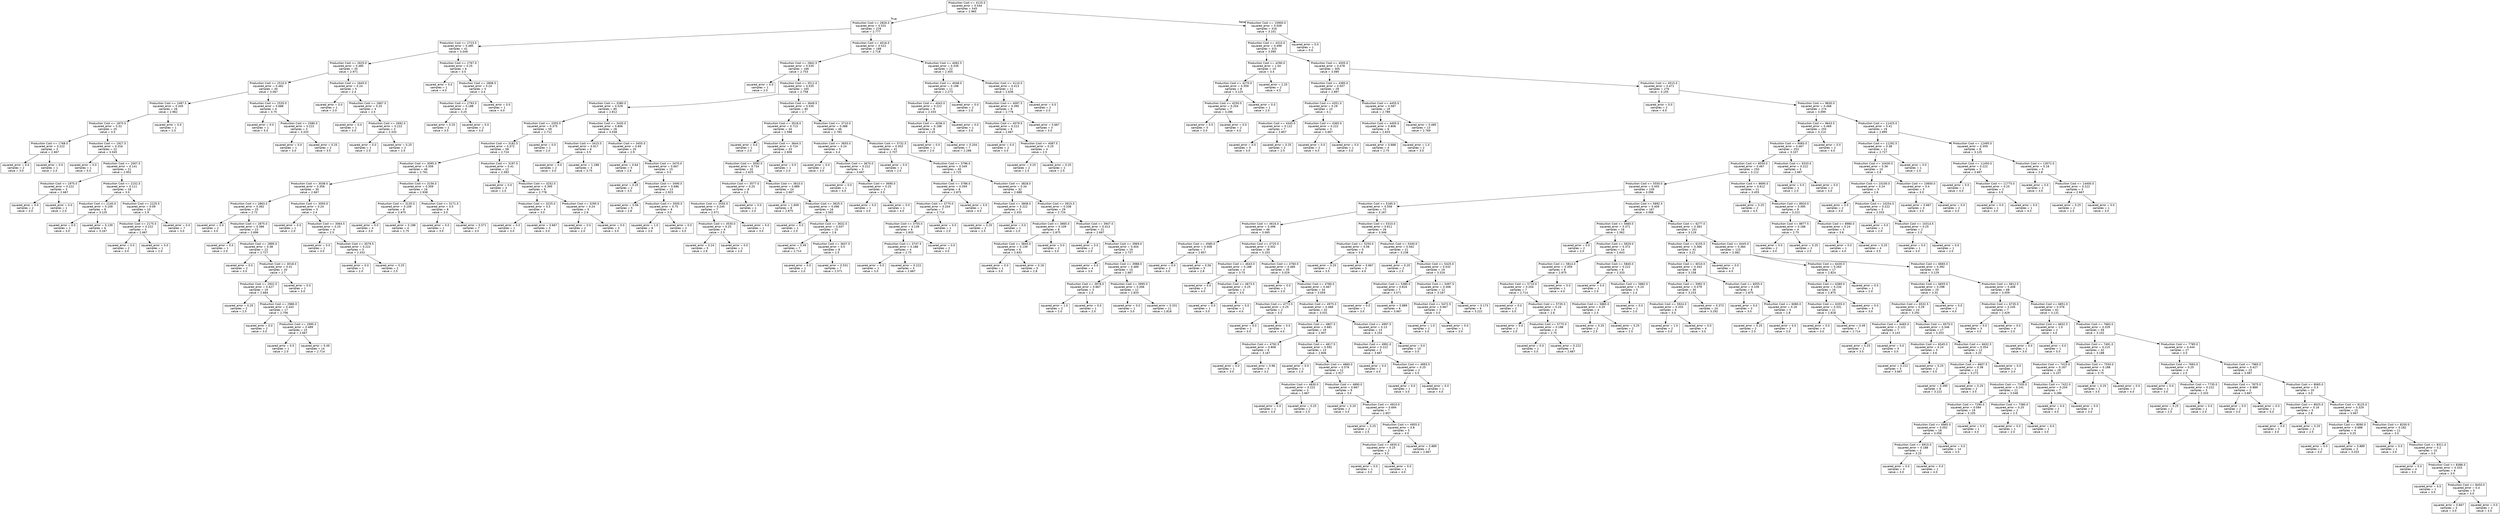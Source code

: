 digraph Tree {
node [shape=box, fontname="helvetica"] ;
edge [fontname="helvetica"] ;
0 [label="Production Cost <= 4125.0\nsquared_error = 0.544\nsamples = 545\nvalue = 2.965"] ;
1 [label="Production Cost <= 2826.0\nsquared_error = 0.531\nsamples = 229\nvalue = 2.777"] ;
0 -> 1 [labeldistance=2.5, labelangle=45, headlabel="True"] ;
2 [label="Production Cost <= 2723.5\nsquared_error = 0.485\nsamples = 41\nvalue = 3.049"] ;
1 -> 2 ;
3 [label="Production Cost <= 2625.0\nsquared_error = 0.485\nsamples = 35\nvalue = 2.971"] ;
2 -> 3 ;
4 [label="Production Cost <= 2510.0\nsquared_error = 0.462\nsamples = 30\nvalue = 3.067"] ;
3 -> 4 ;
5 [label="Production Cost <= 2487.5\nsquared_error = 0.345\nsamples = 26\nvalue = 2.962"] ;
4 -> 5 ;
6 [label="Production Cost <= 1870.5\nsquared_error = 0.32\nsamples = 25\nvalue = 3.0"] ;
5 -> 6 ;
7 [label="Production Cost <= 1768.0\nsquared_error = 0.222\nsamples = 3\nvalue = 2.667"] ;
6 -> 7 ;
8 [label="squared_error = 0.0\nsamples = 2\nvalue = 3.0"] ;
7 -> 8 ;
9 [label="squared_error = 0.0\nsamples = 1\nvalue = 2.0"] ;
7 -> 9 ;
10 [label="Production Cost <= 1927.5\nsquared_error = 0.316\nsamples = 22\nvalue = 3.045"] ;
6 -> 10 ;
11 [label="squared_error = 0.0\nsamples = 1\nvalue = 5.0"] ;
10 -> 11 ;
12 [label="Production Cost <= 2007.5\nsquared_error = 0.141\nsamples = 21\nvalue = 2.952"] ;
10 -> 12 ;
13 [label="Production Cost <= 1975.0\nsquared_error = 0.222\nsamples = 3\nvalue = 2.667"] ;
12 -> 13 ;
14 [label="squared_error = 0.0\nsamples = 2\nvalue = 3.0"] ;
13 -> 14 ;
15 [label="squared_error = 0.0\nsamples = 1\nvalue = 2.0"] ;
13 -> 15 ;
16 [label="Production Cost <= 2152.5\nsquared_error = 0.111\nsamples = 18\nvalue = 3.0"] ;
12 -> 16 ;
17 [label="Production Cost <= 2140.0\nsquared_error = 0.109\nsamples = 8\nvalue = 3.125"] ;
16 -> 17 ;
18 [label="squared_error = 0.0\nsamples = 2\nvalue = 3.0"] ;
17 -> 18 ;
19 [label="squared_error = 0.139\nsamples = 6\nvalue = 3.167"] ;
17 -> 19 ;
20 [label="Production Cost <= 2225.5\nsquared_error = 0.09\nsamples = 10\nvalue = 2.9"] ;
16 -> 20 ;
21 [label="Production Cost <= 2175.5\nsquared_error = 0.222\nsamples = 3\nvalue = 2.667"] ;
20 -> 21 ;
22 [label="squared_error = 0.0\nsamples = 2\nvalue = 3.0"] ;
21 -> 22 ;
23 [label="squared_error = 0.0\nsamples = 1\nvalue = 2.0"] ;
21 -> 23 ;
24 [label="squared_error = 0.0\nsamples = 7\nvalue = 3.0"] ;
20 -> 24 ;
25 [label="squared_error = 0.0\nsamples = 1\nvalue = 2.0"] ;
5 -> 25 ;
26 [label="Production Cost <= 2535.0\nsquared_error = 0.688\nsamples = 4\nvalue = 3.75"] ;
4 -> 26 ;
27 [label="squared_error = 0.0\nsamples = 1\nvalue = 5.0"] ;
26 -> 27 ;
28 [label="Production Cost <= 2580.0\nsquared_error = 0.222\nsamples = 3\nvalue = 3.333"] ;
26 -> 28 ;
29 [label="squared_error = 0.0\nsamples = 1\nvalue = 3.0"] ;
28 -> 29 ;
30 [label="squared_error = 0.25\nsamples = 2\nvalue = 3.5"] ;
28 -> 30 ;
31 [label="Production Cost <= 2645.0\nsquared_error = 0.24\nsamples = 5\nvalue = 2.4"] ;
3 -> 31 ;
32 [label="squared_error = 0.0\nsamples = 1\nvalue = 2.0"] ;
31 -> 32 ;
33 [label="Production Cost <= 2667.0\nsquared_error = 0.25\nsamples = 4\nvalue = 2.5"] ;
31 -> 33 ;
34 [label="squared_error = 0.0\nsamples = 1\nvalue = 3.0"] ;
33 -> 34 ;
35 [label="Production Cost <= 2692.0\nsquared_error = 0.222\nsamples = 3\nvalue = 2.333"] ;
33 -> 35 ;
36 [label="squared_error = 0.0\nsamples = 1\nvalue = 2.0"] ;
35 -> 36 ;
37 [label="squared_error = 0.25\nsamples = 2\nvalue = 2.5"] ;
35 -> 37 ;
38 [label="Production Cost <= 2767.0\nsquared_error = 0.25\nsamples = 6\nvalue = 3.5"] ;
2 -> 38 ;
39 [label="squared_error = 0.0\nsamples = 1\nvalue = 4.0"] ;
38 -> 39 ;
40 [label="Production Cost <= 2808.5\nsquared_error = 0.24\nsamples = 5\nvalue = 3.4"] ;
38 -> 40 ;
41 [label="Production Cost <= 2793.5\nsquared_error = 0.188\nsamples = 4\nvalue = 3.25"] ;
40 -> 41 ;
42 [label="squared_error = 0.25\nsamples = 2\nvalue = 3.5"] ;
41 -> 42 ;
43 [label="squared_error = 0.0\nsamples = 2\nvalue = 3.0"] ;
41 -> 43 ;
44 [label="squared_error = 0.0\nsamples = 1\nvalue = 4.0"] ;
40 -> 44 ;
45 [label="Production Cost <= 4016.0\nsquared_error = 0.522\nsamples = 188\nvalue = 2.718"] ;
1 -> 45 ;
46 [label="Production Cost <= 2842.5\nsquared_error = 0.535\nsamples = 166\nvalue = 2.753"] ;
45 -> 46 ;
47 [label="squared_error = 0.0\nsamples = 1\nvalue = 2.0"] ;
46 -> 47 ;
48 [label="Production Cost <= 3511.0\nsquared_error = 0.535\nsamples = 165\nvalue = 2.758"] ;
46 -> 48 ;
49 [label="Production Cost <= 3380.0\nsquared_error = 0.529\nsamples = 85\nvalue = 2.812"] ;
48 -> 49 ;
50 [label="Production Cost <= 3355.0\nsquared_error = 0.375\nsamples = 59\nvalue = 2.712"] ;
49 -> 50 ;
51 [label="Production Cost <= 3182.5\nsquared_error = 0.372\nsamples = 58\nvalue = 2.724"] ;
50 -> 51 ;
52 [label="Production Cost <= 3095.0\nsquared_error = 0.356\nsamples = 46\nvalue = 2.761"] ;
51 -> 52 ;
53 [label="Production Cost <= 3038.0\nsquared_error = 0.356\nsamples = 30\nvalue = 2.667"] ;
52 -> 53 ;
54 [label="Production Cost <= 2863.0\nsquared_error = 0.362\nsamples = 25\nvalue = 2.72"] ;
53 -> 54 ;
55 [label="squared_error = 0.0\nsamples = 2\nvalue = 3.0"] ;
54 -> 55 ;
56 [label="Production Cost <= 2875.0\nsquared_error = 0.386\nsamples = 23\nvalue = 2.696"] ;
54 -> 56 ;
57 [label="squared_error = 0.0\nsamples = 1\nvalue = 2.0"] ;
56 -> 57 ;
58 [label="Production Cost <= 2895.0\nsquared_error = 0.38\nsamples = 22\nvalue = 2.727"] ;
56 -> 58 ;
59 [label="squared_error = 0.0\nsamples = 2\nvalue = 3.0"] ;
58 -> 59 ;
60 [label="Production Cost <= 3018.0\nsquared_error = 0.41\nsamples = 20\nvalue = 2.7"] ;
58 -> 60 ;
61 [label="Production Cost <= 2931.5\nsquared_error = 0.427\nsamples = 19\nvalue = 2.684"] ;
60 -> 61 ;
62 [label="squared_error = 0.25\nsamples = 2\nvalue = 2.5"] ;
61 -> 62 ;
63 [label="Production Cost <= 2980.0\nsquared_error = 0.443\nsamples = 17\nvalue = 2.706"] ;
61 -> 63 ;
64 [label="squared_error = 0.0\nsamples = 2\nvalue = 3.0"] ;
63 -> 64 ;
65 [label="Production Cost <= 2995.0\nsquared_error = 0.489\nsamples = 15\nvalue = 2.667"] ;
63 -> 65 ;
66 [label="squared_error = 0.0\nsamples = 1\nvalue = 2.0"] ;
65 -> 66 ;
67 [label="squared_error = 0.49\nsamples = 14\nvalue = 2.714"] ;
65 -> 67 ;
68 [label="squared_error = 0.0\nsamples = 1\nvalue = 3.0"] ;
60 -> 68 ;
69 [label="Production Cost <= 3050.0\nsquared_error = 0.24\nsamples = 5\nvalue = 2.4"] ;
53 -> 69 ;
70 [label="squared_error = 0.0\nsamples = 1\nvalue = 2.0"] ;
69 -> 70 ;
71 [label="Production Cost <= 3064.5\nsquared_error = 0.25\nsamples = 4\nvalue = 2.5"] ;
69 -> 71 ;
72 [label="squared_error = 0.0\nsamples = 1\nvalue = 3.0"] ;
71 -> 72 ;
73 [label="Production Cost <= 3079.5\nsquared_error = 0.222\nsamples = 3\nvalue = 2.333"] ;
71 -> 73 ;
74 [label="squared_error = 0.0\nsamples = 1\nvalue = 2.0"] ;
73 -> 74 ;
75 [label="squared_error = 0.25\nsamples = 2\nvalue = 2.5"] ;
73 -> 75 ;
76 [label="Production Cost <= 3156.0\nsquared_error = 0.309\nsamples = 16\nvalue = 2.938"] ;
52 -> 76 ;
77 [label="Production Cost <= 3135.0\nsquared_error = 0.109\nsamples = 8\nvalue = 2.875"] ;
76 -> 77 ;
78 [label="squared_error = 0.0\nsamples = 4\nvalue = 3.0"] ;
77 -> 78 ;
79 [label="squared_error = 0.188\nsamples = 4\nvalue = 2.75"] ;
77 -> 79 ;
80 [label="Production Cost <= 3171.0\nsquared_error = 0.5\nsamples = 8\nvalue = 3.0"] ;
76 -> 80 ;
81 [label="squared_error = 0.0\nsamples = 1\nvalue = 3.0"] ;
80 -> 81 ;
82 [label="squared_error = 0.571\nsamples = 7\nvalue = 3.0"] ;
80 -> 82 ;
83 [label="Production Cost <= 3197.5\nsquared_error = 0.41\nsamples = 12\nvalue = 2.583"] ;
51 -> 83 ;
84 [label="squared_error = 0.0\nsamples = 3\nvalue = 2.0"] ;
83 -> 84 ;
85 [label="Production Cost <= 3252.0\nsquared_error = 0.395\nsamples = 9\nvalue = 2.778"] ;
83 -> 85 ;
86 [label="Production Cost <= 3225.0\nsquared_error = 0.5\nsamples = 4\nvalue = 3.0"] ;
85 -> 86 ;
87 [label="squared_error = 0.0\nsamples = 1\nvalue = 3.0"] ;
86 -> 87 ;
88 [label="squared_error = 0.667\nsamples = 3\nvalue = 3.0"] ;
86 -> 88 ;
89 [label="Production Cost <= 3295.0\nsquared_error = 0.24\nsamples = 5\nvalue = 2.6"] ;
85 -> 89 ;
90 [label="squared_error = 0.0\nsamples = 2\nvalue = 2.0"] ;
89 -> 90 ;
91 [label="squared_error = 0.0\nsamples = 3\nvalue = 3.0"] ;
89 -> 91 ;
92 [label="squared_error = 0.0\nsamples = 1\nvalue = 2.0"] ;
50 -> 92 ;
93 [label="Production Cost <= 3435.0\nsquared_error = 0.806\nsamples = 26\nvalue = 3.038"] ;
49 -> 93 ;
94 [label="Production Cost <= 3415.0\nsquared_error = 0.917\nsamples = 6\nvalue = 3.5"] ;
93 -> 94 ;
95 [label="squared_error = 0.0\nsamples = 2\nvalue = 3.0"] ;
94 -> 95 ;
96 [label="squared_error = 1.188\nsamples = 4\nvalue = 3.75"] ;
94 -> 96 ;
97 [label="Production Cost <= 3455.0\nsquared_error = 0.69\nsamples = 20\nvalue = 2.9"] ;
93 -> 97 ;
98 [label="squared_error = 0.64\nsamples = 5\nvalue = 2.6"] ;
97 -> 98 ;
99 [label="Production Cost <= 3470.0\nsquared_error = 0.667\nsamples = 15\nvalue = 3.0"] ;
97 -> 99 ;
100 [label="squared_error = 0.25\nsamples = 2\nvalue = 3.5"] ;
99 -> 100 ;
101 [label="Production Cost <= 3490.0\nsquared_error = 0.686\nsamples = 13\nvalue = 2.923"] ;
99 -> 101 ;
102 [label="squared_error = 0.56\nsamples = 5\nvalue = 2.8"] ;
101 -> 102 ;
103 [label="Production Cost <= 3505.0\nsquared_error = 0.75\nsamples = 8\nvalue = 3.0"] ;
101 -> 103 ;
104 [label="squared_error = 1.0\nsamples = 6\nvalue = 3.0"] ;
103 -> 104 ;
105 [label="squared_error = 0.0\nsamples = 2\nvalue = 3.0"] ;
103 -> 105 ;
106 [label="Production Cost <= 3649.5\nsquared_error = 0.535\nsamples = 80\nvalue = 2.7"] ;
48 -> 106 ;
107 [label="Production Cost <= 3516.0\nsquared_error = 0.713\nsamples = 34\nvalue = 2.588"] ;
106 -> 107 ;
108 [label="squared_error = 0.0\nsamples = 1\nvalue = 2.0"] ;
107 -> 108 ;
109 [label="Production Cost <= 3644.5\nsquared_error = 0.724\nsamples = 33\nvalue = 2.606"] ;
107 -> 109 ;
110 [label="Production Cost <= 3592.0\nsquared_error = 0.734\nsamples = 32\nvalue = 2.625"] ;
109 -> 110 ;
111 [label="Production Cost <= 3577.0\nsquared_error = 0.25\nsamples = 8\nvalue = 2.5"] ;
110 -> 111 ;
112 [label="Production Cost <= 3555.0\nsquared_error = 0.245\nsamples = 7\nvalue = 2.571"] ;
111 -> 112 ;
113 [label="Production Cost <= 3530.0\nsquared_error = 0.25\nsamples = 6\nvalue = 2.5"] ;
112 -> 113 ;
114 [label="squared_error = 0.24\nsamples = 5\nvalue = 2.6"] ;
113 -> 114 ;
115 [label="squared_error = 0.0\nsamples = 1\nvalue = 2.0"] ;
113 -> 115 ;
116 [label="squared_error = 0.0\nsamples = 1\nvalue = 3.0"] ;
112 -> 116 ;
117 [label="squared_error = 0.0\nsamples = 1\nvalue = 2.0"] ;
111 -> 117 ;
118 [label="Production Cost <= 3610.0\nsquared_error = 0.889\nsamples = 24\nvalue = 2.667"] ;
110 -> 118 ;
119 [label="squared_error = 1.609\nsamples = 8\nvalue = 2.875"] ;
118 -> 119 ;
120 [label="Production Cost <= 3625.0\nsquared_error = 0.496\nsamples = 16\nvalue = 2.562"] ;
118 -> 120 ;
121 [label="squared_error = 0.0\nsamples = 1\nvalue = 2.0"] ;
120 -> 121 ;
122 [label="Production Cost <= 3632.5\nsquared_error = 0.507\nsamples = 15\nvalue = 2.6"] ;
120 -> 122 ;
123 [label="squared_error = 0.49\nsamples = 7\nvalue = 2.714"] ;
122 -> 123 ;
124 [label="Production Cost <= 3637.5\nsquared_error = 0.5\nsamples = 8\nvalue = 2.5"] ;
122 -> 124 ;
125 [label="squared_error = 0.0\nsamples = 1\nvalue = 2.0"] ;
124 -> 125 ;
126 [label="squared_error = 0.531\nsamples = 7\nvalue = 2.571"] ;
124 -> 126 ;
127 [label="squared_error = 0.0\nsamples = 1\nvalue = 2.0"] ;
109 -> 127 ;
128 [label="Production Cost <= 3710.0\nsquared_error = 0.388\nsamples = 46\nvalue = 2.783"] ;
106 -> 128 ;
129 [label="Production Cost <= 3655.0\nsquared_error = 0.24\nsamples = 5\nvalue = 3.4"] ;
128 -> 129 ;
130 [label="squared_error = 0.0\nsamples = 2\nvalue = 3.0"] ;
129 -> 130 ;
131 [label="Production Cost <= 3670.0\nsquared_error = 0.222\nsamples = 3\nvalue = 3.667"] ;
129 -> 131 ;
132 [label="squared_error = 0.0\nsamples = 1\nvalue = 4.0"] ;
131 -> 132 ;
133 [label="Production Cost <= 3690.0\nsquared_error = 0.25\nsamples = 2\nvalue = 3.5"] ;
131 -> 133 ;
134 [label="squared_error = 0.0\nsamples = 1\nvalue = 3.0"] ;
133 -> 134 ;
135 [label="squared_error = 0.0\nsamples = 1\nvalue = 4.0"] ;
133 -> 135 ;
136 [label="Production Cost <= 3732.5\nsquared_error = 0.353\nsamples = 41\nvalue = 2.707"] ;
128 -> 136 ;
137 [label="squared_error = 0.0\nsamples = 1\nvalue = 2.0"] ;
136 -> 137 ;
138 [label="Production Cost <= 3796.0\nsquared_error = 0.349\nsamples = 40\nvalue = 2.725"] ;
136 -> 138 ;
139 [label="Production Cost <= 3786.0\nsquared_error = 0.359\nsamples = 8\nvalue = 2.875"] ;
138 -> 139 ;
140 [label="Production Cost <= 3770.0\nsquared_error = 0.204\nsamples = 7\nvalue = 2.714"] ;
139 -> 140 ;
141 [label="Production Cost <= 3755.0\nsquared_error = 0.139\nsamples = 6\nvalue = 2.833"] ;
140 -> 141 ;
142 [label="Production Cost <= 3747.5\nsquared_error = 0.188\nsamples = 4\nvalue = 2.75"] ;
141 -> 142 ;
143 [label="squared_error = 0.0\nsamples = 1\nvalue = 3.0"] ;
142 -> 143 ;
144 [label="squared_error = 0.222\nsamples = 3\nvalue = 2.667"] ;
142 -> 144 ;
145 [label="squared_error = 0.0\nsamples = 2\nvalue = 3.0"] ;
141 -> 145 ;
146 [label="squared_error = 0.0\nsamples = 1\nvalue = 2.0"] ;
140 -> 146 ;
147 [label="squared_error = 0.0\nsamples = 1\nvalue = 4.0"] ;
139 -> 147 ;
148 [label="Production Cost <= 3828.0\nsquared_error = 0.34\nsamples = 32\nvalue = 2.688"] ;
138 -> 148 ;
149 [label="Production Cost <= 3808.0\nsquared_error = 0.222\nsamples = 3\nvalue = 2.333"] ;
148 -> 149 ;
150 [label="squared_error = 0.25\nsamples = 2\nvalue = 2.5"] ;
149 -> 150 ;
151 [label="squared_error = 0.0\nsamples = 1\nvalue = 2.0"] ;
149 -> 151 ;
152 [label="Production Cost <= 3915.0\nsquared_error = 0.338\nsamples = 29\nvalue = 2.724"] ;
148 -> 152 ;
153 [label="Production Cost <= 3865.0\nsquared_error = 0.109\nsamples = 8\nvalue = 2.875"] ;
152 -> 153 ;
154 [label="Production Cost <= 3845.0\nsquared_error = 0.139\nsamples = 6\nvalue = 2.833"] ;
153 -> 154 ;
155 [label="squared_error = 0.0\nsamples = 1\nvalue = 3.0"] ;
154 -> 155 ;
156 [label="squared_error = 0.16\nsamples = 5\nvalue = 2.8"] ;
154 -> 156 ;
157 [label="squared_error = 0.0\nsamples = 2\nvalue = 3.0"] ;
153 -> 157 ;
158 [label="Production Cost <= 3947.0\nsquared_error = 0.413\nsamples = 21\nvalue = 2.667"] ;
152 -> 158 ;
159 [label="squared_error = 0.0\nsamples = 2\nvalue = 2.0"] ;
158 -> 159 ;
160 [label="Production Cost <= 3969.0\nsquared_error = 0.404\nsamples = 19\nvalue = 2.737"] ;
158 -> 160 ;
161 [label="squared_error = 0.0\nsamples = 4\nvalue = 3.0"] ;
160 -> 161 ;
162 [label="Production Cost <= 3988.0\nsquared_error = 0.489\nsamples = 15\nvalue = 2.667"] ;
160 -> 162 ;
163 [label="Production Cost <= 3978.0\nsquared_error = 0.667\nsamples = 3\nvalue = 2.0"] ;
162 -> 163 ;
164 [label="squared_error = 1.0\nsamples = 2\nvalue = 2.0"] ;
163 -> 164 ;
165 [label="squared_error = 0.0\nsamples = 1\nvalue = 2.0"] ;
163 -> 165 ;
166 [label="Production Cost <= 3995.0\nsquared_error = 0.306\nsamples = 12\nvalue = 2.833"] ;
162 -> 166 ;
167 [label="squared_error = 0.0\nsamples = 1\nvalue = 3.0"] ;
166 -> 167 ;
168 [label="squared_error = 0.331\nsamples = 11\nvalue = 2.818"] ;
166 -> 168 ;
169 [label="Production Cost <= 4062.5\nsquared_error = 0.339\nsamples = 22\nvalue = 2.455"] ;
45 -> 169 ;
170 [label="Production Cost <= 4048.0\nsquared_error = 0.198\nsamples = 11\nvalue = 2.273"] ;
169 -> 170 ;
171 [label="Production Cost <= 4043.0\nsquared_error = 0.222\nsamples = 9\nvalue = 2.333"] ;
170 -> 171 ;
172 [label="Production Cost <= 4036.0\nsquared_error = 0.188\nsamples = 8\nvalue = 2.25"] ;
171 -> 172 ;
173 [label="squared_error = 0.0\nsamples = 1\nvalue = 2.0"] ;
172 -> 173 ;
174 [label="squared_error = 0.204\nsamples = 7\nvalue = 2.286"] ;
172 -> 174 ;
175 [label="squared_error = 0.0\nsamples = 1\nvalue = 3.0"] ;
171 -> 175 ;
176 [label="squared_error = 0.0\nsamples = 2\nvalue = 2.0"] ;
170 -> 176 ;
177 [label="Production Cost <= 4110.0\nsquared_error = 0.413\nsamples = 11\nvalue = 2.636"] ;
169 -> 177 ;
178 [label="Production Cost <= 4097.5\nsquared_error = 0.395\nsamples = 9\nvalue = 2.778"] ;
177 -> 178 ;
179 [label="Production Cost <= 4079.5\nsquared_error = 0.222\nsamples = 6\nvalue = 2.667"] ;
178 -> 179 ;
180 [label="squared_error = 0.0\nsamples = 2\nvalue = 3.0"] ;
179 -> 180 ;
181 [label="Production Cost <= 4087.5\nsquared_error = 0.25\nsamples = 4\nvalue = 2.5"] ;
179 -> 181 ;
182 [label="squared_error = 0.25\nsamples = 2\nvalue = 2.5"] ;
181 -> 182 ;
183 [label="squared_error = 0.25\nsamples = 2\nvalue = 2.5"] ;
181 -> 183 ;
184 [label="squared_error = 0.667\nsamples = 3\nvalue = 3.0"] ;
178 -> 184 ;
185 [label="squared_error = 0.0\nsamples = 2\nvalue = 2.0"] ;
177 -> 185 ;
186 [label="Production Cost <= 15900.0\nsquared_error = 0.509\nsamples = 316\nvalue = 3.101"] ;
0 -> 186 [labeldistance=2.5, labelangle=-45, headlabel="False"] ;
187 [label="Production Cost <= 4310.0\nsquared_error = 0.499\nsamples = 315\nvalue = 3.095"] ;
186 -> 187 ;
188 [label="Production Cost <= 4290.0\nsquared_error = 1.04\nsamples = 10\nvalue = 3.4"] ;
187 -> 188 ;
189 [label="Production Cost <= 4270.0\nsquared_error = 0.359\nsamples = 8\nvalue = 3.125"] ;
188 -> 189 ;
190 [label="Production Cost <= 4250.0\nsquared_error = 0.204\nsamples = 7\nvalue = 3.286"] ;
189 -> 190 ;
191 [label="squared_error = 0.0\nsamples = 5\nvalue = 3.0"] ;
190 -> 191 ;
192 [label="squared_error = 0.0\nsamples = 2\nvalue = 4.0"] ;
190 -> 192 ;
193 [label="squared_error = 0.0\nsamples = 1\nvalue = 2.0"] ;
189 -> 193 ;
194 [label="squared_error = 2.25\nsamples = 2\nvalue = 4.5"] ;
188 -> 194 ;
195 [label="Production Cost <= 4505.0\nsquared_error = 0.478\nsamples = 305\nvalue = 3.085"] ;
187 -> 195 ;
196 [label="Production Cost <= 4385.0\nsquared_error = 0.507\nsamples = 29\nvalue = 2.897"] ;
195 -> 196 ;
197 [label="Production Cost <= 4351.0\nsquared_error = 0.29\nsamples = 10\nvalue = 3.1"] ;
196 -> 197 ;
198 [label="Production Cost <= 4345.0\nsquared_error = 0.122\nsamples = 7\nvalue = 2.857"] ;
197 -> 198 ;
199 [label="squared_error = 0.0\nsamples = 5\nvalue = 3.0"] ;
198 -> 199 ;
200 [label="squared_error = 0.25\nsamples = 2\nvalue = 2.5"] ;
198 -> 200 ;
201 [label="Production Cost <= 4365.0\nsquared_error = 0.222\nsamples = 3\nvalue = 3.667"] ;
197 -> 201 ;
202 [label="squared_error = 0.0\nsamples = 2\nvalue = 4.0"] ;
201 -> 202 ;
203 [label="squared_error = 0.0\nsamples = 1\nvalue = 3.0"] ;
201 -> 203 ;
204 [label="Production Cost <= 4455.0\nsquared_error = 0.587\nsamples = 19\nvalue = 2.789"] ;
196 -> 204 ;
205 [label="Production Cost <= 4405.0\nsquared_error = 0.806\nsamples = 6\nvalue = 2.833"] ;
204 -> 205 ;
206 [label="squared_error = 0.688\nsamples = 4\nvalue = 2.75"] ;
205 -> 206 ;
207 [label="squared_error = 1.0\nsamples = 2\nvalue = 3.0"] ;
205 -> 207 ;
208 [label="squared_error = 0.485\nsamples = 13\nvalue = 2.769"] ;
204 -> 208 ;
209 [label="Production Cost <= 4515.0\nsquared_error = 0.471\nsamples = 276\nvalue = 3.105"] ;
195 -> 209 ;
210 [label="squared_error = 0.0\nsamples = 2\nvalue = 4.0"] ;
209 -> 210 ;
211 [label="Production Cost <= 9830.0\nsquared_error = 0.468\nsamples = 274\nvalue = 3.099"] ;
209 -> 211 ;
212 [label="Production Cost <= 9643.5\nsquared_error = 0.469\nsamples = 255\nvalue = 3.114"] ;
211 -> 212 ;
213 [label="Production Cost <= 9083.0\nsquared_error = 0.467\nsamples = 253\nvalue = 3.107"] ;
212 -> 213 ;
214 [label="Production Cost <= 8550.0\nsquared_error = 0.467\nsamples = 250\nvalue = 3.112"] ;
213 -> 214 ;
215 [label="Production Cost <= 5550.0\nsquared_error = 0.455\nsamples = 239\nvalue = 3.096"] ;
214 -> 215 ;
216 [label="Production Cost <= 5185.0\nsquared_error = 0.556\nsamples = 72\nvalue = 3.167"] ;
215 -> 216 ;
217 [label="Production Cost <= 4616.0\nsquared_error = 0.496\nsamples = 46\nvalue = 3.065"] ;
216 -> 217 ;
218 [label="Production Cost <= 4580.0\nsquared_error = 0.408\nsamples = 7\nvalue = 2.857"] ;
217 -> 218 ;
219 [label="squared_error = 0.0\nsamples = 2\nvalue = 3.0"] ;
218 -> 219 ;
220 [label="squared_error = 0.56\nsamples = 5\nvalue = 2.8"] ;
218 -> 220 ;
221 [label="Production Cost <= 4725.0\nsquared_error = 0.502\nsamples = 39\nvalue = 3.103"] ;
217 -> 221 ;
222 [label="Production Cost <= 4643.0\nsquared_error = 0.188\nsamples = 4\nvalue = 3.75"] ;
221 -> 222 ;
223 [label="squared_error = 0.0\nsamples = 2\nvalue = 4.0"] ;
222 -> 223 ;
224 [label="Production Cost <= 4673.0\nsquared_error = 0.25\nsamples = 2\nvalue = 3.5"] ;
222 -> 224 ;
225 [label="squared_error = 0.0\nsamples = 1\nvalue = 3.0"] ;
224 -> 225 ;
226 [label="squared_error = 0.0\nsamples = 1\nvalue = 4.0"] ;
224 -> 226 ;
227 [label="Production Cost <= 4760.0\nsquared_error = 0.485\nsamples = 35\nvalue = 3.029"] ;
221 -> 227 ;
228 [label="squared_error = 0.0\nsamples = 1\nvalue = 2.0"] ;
227 -> 228 ;
229 [label="Production Cost <= 4780.0\nsquared_error = 0.467\nsamples = 34\nvalue = 3.059"] ;
227 -> 229 ;
230 [label="Production Cost <= 4772.5\nsquared_error = 0.25\nsamples = 2\nvalue = 3.5"] ;
229 -> 230 ;
231 [label="squared_error = 0.0\nsamples = 1\nvalue = 3.0"] ;
230 -> 231 ;
232 [label="squared_error = 0.0\nsamples = 1\nvalue = 4.0"] ;
230 -> 232 ;
233 [label="Production Cost <= 4975.0\nsquared_error = 0.468\nsamples = 32\nvalue = 3.031"] ;
229 -> 233 ;
234 [label="Production Cost <= 4807.5\nsquared_error = 0.681\nsamples = 19\nvalue = 2.947"] ;
233 -> 234 ;
235 [label="Production Cost <= 4792.5\nsquared_error = 0.806\nsamples = 6\nvalue = 3.167"] ;
234 -> 235 ;
236 [label="squared_error = 0.0\nsamples = 1\nvalue = 3.0"] ;
235 -> 236 ;
237 [label="squared_error = 0.96\nsamples = 5\nvalue = 3.2"] ;
235 -> 237 ;
238 [label="Production Cost <= 4817.5\nsquared_error = 0.592\nsamples = 13\nvalue = 2.846"] ;
234 -> 238 ;
239 [label="squared_error = 0.0\nsamples = 1\nvalue = 2.0"] ;
238 -> 239 ;
240 [label="Production Cost <= 4860.0\nsquared_error = 0.576\nsamples = 12\nvalue = 2.917"] ;
238 -> 240 ;
241 [label="Production Cost <= 4830.0\nsquared_error = 0.222\nsamples = 3\nvalue = 2.667"] ;
240 -> 241 ;
242 [label="squared_error = 0.0\nsamples = 1\nvalue = 3.0"] ;
241 -> 242 ;
243 [label="squared_error = 0.25\nsamples = 2\nvalue = 2.5"] ;
241 -> 243 ;
244 [label="Production Cost <= 4890.0\nsquared_error = 0.667\nsamples = 9\nvalue = 3.0"] ;
240 -> 244 ;
245 [label="squared_error = 0.25\nsamples = 2\nvalue = 3.5"] ;
244 -> 245 ;
246 [label="Production Cost <= 4910.0\nsquared_error = 0.694\nsamples = 7\nvalue = 2.857"] ;
244 -> 246 ;
247 [label="squared_error = 0.25\nsamples = 2\nvalue = 2.5"] ;
246 -> 247 ;
248 [label="Production Cost <= 4955.0\nsquared_error = 0.8\nsamples = 5\nvalue = 3.0"] ;
246 -> 248 ;
249 [label="Production Cost <= 4935.0\nsquared_error = 0.25\nsamples = 2\nvalue = 3.5"] ;
248 -> 249 ;
250 [label="squared_error = 0.0\nsamples = 1\nvalue = 3.0"] ;
249 -> 250 ;
251 [label="squared_error = 0.0\nsamples = 1\nvalue = 4.0"] ;
249 -> 251 ;
252 [label="squared_error = 0.889\nsamples = 3\nvalue = 2.667"] ;
248 -> 252 ;
253 [label="Production Cost <= 4997.5\nsquared_error = 0.13\nsamples = 13\nvalue = 3.154"] ;
233 -> 253 ;
254 [label="Production Cost <= 4991.0\nsquared_error = 0.222\nsamples = 3\nvalue = 3.667"] ;
253 -> 254 ;
255 [label="squared_error = 0.0\nsamples = 1\nvalue = 4.0"] ;
254 -> 255 ;
256 [label="Production Cost <= 4993.5\nsquared_error = 0.25\nsamples = 2\nvalue = 3.5"] ;
254 -> 256 ;
257 [label="squared_error = 0.0\nsamples = 1\nvalue = 3.0"] ;
256 -> 257 ;
258 [label="squared_error = 0.0\nsamples = 1\nvalue = 4.0"] ;
256 -> 258 ;
259 [label="squared_error = 0.0\nsamples = 10\nvalue = 3.0"] ;
253 -> 259 ;
260 [label="Production Cost <= 5310.0\nsquared_error = 0.611\nsamples = 26\nvalue = 3.346"] ;
216 -> 260 ;
261 [label="Production Cost <= 5250.0\nsquared_error = 0.56\nsamples = 5\nvalue = 3.8"] ;
260 -> 261 ;
262 [label="squared_error = 0.25\nsamples = 2\nvalue = 3.5"] ;
261 -> 262 ;
263 [label="squared_error = 0.667\nsamples = 3\nvalue = 4.0"] ;
261 -> 263 ;
264 [label="Production Cost <= 5340.0\nsquared_error = 0.562\nsamples = 21\nvalue = 3.238"] ;
260 -> 264 ;
265 [label="squared_error = 0.25\nsamples = 2\nvalue = 2.5"] ;
264 -> 265 ;
266 [label="Production Cost <= 5425.0\nsquared_error = 0.532\nsamples = 19\nvalue = 3.316"] ;
264 -> 266 ;
267 [label="Production Cost <= 5380.0\nsquared_error = 0.816\nsamples = 7\nvalue = 3.571"] ;
266 -> 267 ;
268 [label="squared_error = 0.0\nsamples = 1\nvalue = 3.0"] ;
267 -> 268 ;
269 [label="squared_error = 0.889\nsamples = 6\nvalue = 3.667"] ;
267 -> 269 ;
270 [label="Production Cost <= 5497.5\nsquared_error = 0.306\nsamples = 12\nvalue = 3.167"] ;
266 -> 270 ;
271 [label="Production Cost <= 5472.5\nsquared_error = 0.667\nsamples = 3\nvalue = 3.0"] ;
270 -> 271 ;
272 [label="squared_error = 1.0\nsamples = 2\nvalue = 3.0"] ;
271 -> 272 ;
273 [label="squared_error = 0.0\nsamples = 1\nvalue = 3.0"] ;
271 -> 273 ;
274 [label="squared_error = 0.173\nsamples = 9\nvalue = 3.222"] ;
270 -> 274 ;
275 [label="Production Cost <= 5892.5\nsquared_error = 0.409\nsamples = 167\nvalue = 3.066"] ;
215 -> 275 ;
276 [label="Production Cost <= 5660.0\nsquared_error = 0.371\nsamples = 16\nvalue = 2.562"] ;
275 -> 276 ;
277 [label="squared_error = 0.0\nsamples = 2\nvalue = 2.0"] ;
276 -> 277 ;
278 [label="Production Cost <= 5829.0\nsquared_error = 0.372\nsamples = 14\nvalue = 2.643"] ;
276 -> 278 ;
279 [label="Production Cost <= 5814.0\nsquared_error = 0.359\nsamples = 8\nvalue = 2.875"] ;
278 -> 279 ;
280 [label="Production Cost <= 5710.0\nsquared_error = 0.204\nsamples = 7\nvalue = 2.714"] ;
279 -> 280 ;
281 [label="squared_error = 0.0\nsamples = 2\nvalue = 3.0"] ;
280 -> 281 ;
282 [label="Production Cost <= 5735.0\nsquared_error = 0.24\nsamples = 5\nvalue = 2.6"] ;
280 -> 282 ;
283 [label="squared_error = 0.0\nsamples = 1\nvalue = 2.0"] ;
282 -> 283 ;
284 [label="Production Cost <= 5775.0\nsquared_error = 0.188\nsamples = 4\nvalue = 2.75"] ;
282 -> 284 ;
285 [label="squared_error = 0.0\nsamples = 1\nvalue = 3.0"] ;
284 -> 285 ;
286 [label="squared_error = 0.222\nsamples = 3\nvalue = 2.667"] ;
284 -> 286 ;
287 [label="squared_error = 0.0\nsamples = 1\nvalue = 4.0"] ;
279 -> 287 ;
288 [label="Production Cost <= 5840.0\nsquared_error = 0.222\nsamples = 6\nvalue = 2.333"] ;
278 -> 288 ;
289 [label="squared_error = 0.0\nsamples = 1\nvalue = 2.0"] ;
288 -> 289 ;
290 [label="Production Cost <= 5882.5\nsquared_error = 0.24\nsamples = 5\nvalue = 2.4"] ;
288 -> 290 ;
291 [label="Production Cost <= 5865.0\nsquared_error = 0.25\nsamples = 4\nvalue = 2.5"] ;
290 -> 291 ;
292 [label="squared_error = 0.25\nsamples = 2\nvalue = 2.5"] ;
291 -> 292 ;
293 [label="squared_error = 0.25\nsamples = 2\nvalue = 2.5"] ;
291 -> 293 ;
294 [label="squared_error = 0.0\nsamples = 1\nvalue = 2.0"] ;
290 -> 294 ;
295 [label="Production Cost <= 6277.0\nsquared_error = 0.383\nsamples = 151\nvalue = 3.119"] ;
275 -> 295 ;
296 [label="Production Cost <= 6155.0\nsquared_error = 0.366\nsamples = 41\nvalue = 3.22"] ;
295 -> 296 ;
297 [label="Production Cost <= 6010.0\nsquared_error = 0.343\nsamples = 38\nvalue = 3.158"] ;
296 -> 297 ;
298 [label="Production Cost <= 5992.5\nsquared_error = 0.379\nsamples = 30\nvalue = 3.233"] ;
297 -> 298 ;
299 [label="Production Cost <= 5924.0\nsquared_error = 0.333\nsamples = 6\nvalue = 3.0"] ;
298 -> 299 ;
300 [label="squared_error = 1.0\nsamples = 2\nvalue = 3.0"] ;
299 -> 300 ;
301 [label="squared_error = 0.0\nsamples = 4\nvalue = 3.0"] ;
299 -> 301 ;
302 [label="squared_error = 0.373\nsamples = 24\nvalue = 3.292"] ;
298 -> 302 ;
303 [label="Production Cost <= 6055.0\nsquared_error = 0.109\nsamples = 8\nvalue = 2.875"] ;
297 -> 303 ;
304 [label="squared_error = 0.0\nsamples = 3\nvalue = 3.0"] ;
303 -> 304 ;
305 [label="Production Cost <= 6080.0\nsquared_error = 0.16\nsamples = 5\nvalue = 2.8"] ;
303 -> 305 ;
306 [label="squared_error = 0.25\nsamples = 2\nvalue = 2.5"] ;
305 -> 306 ;
307 [label="squared_error = 0.0\nsamples = 3\nvalue = 3.0"] ;
305 -> 307 ;
308 [label="squared_error = 0.0\nsamples = 3\nvalue = 4.0"] ;
296 -> 308 ;
309 [label="Production Cost <= 6445.0\nsquared_error = 0.384\nsamples = 110\nvalue = 3.082"] ;
295 -> 309 ;
310 [label="Production Cost <= 6430.0\nsquared_error = 0.263\nsamples = 17\nvalue = 2.824"] ;
309 -> 310 ;
311 [label="Production Cost <= 6380.0\nsquared_error = 0.234\nsamples = 16\nvalue = 2.875"] ;
310 -> 311 ;
312 [label="Production Cost <= 6355.0\nsquared_error = 0.331\nsamples = 11\nvalue = 2.818"] ;
311 -> 312 ;
313 [label="squared_error = 0.0\nsamples = 4\nvalue = 3.0"] ;
312 -> 313 ;
314 [label="squared_error = 0.49\nsamples = 7\nvalue = 2.714"] ;
312 -> 314 ;
315 [label="squared_error = 0.0\nsamples = 5\nvalue = 3.0"] ;
311 -> 315 ;
316 [label="squared_error = 0.0\nsamples = 1\nvalue = 2.0"] ;
310 -> 316 ;
317 [label="Production Cost <= 6665.0\nsquared_error = 0.392\nsamples = 93\nvalue = 3.129"] ;
309 -> 317 ;
318 [label="Production Cost <= 6655.0\nsquared_error = 0.298\nsamples = 25\nvalue = 3.32"] ;
317 -> 318 ;
319 [label="Production Cost <= 6532.5\nsquared_error = 0.29\nsamples = 24\nvalue = 3.292"] ;
318 -> 319 ;
320 [label="Production Cost <= 6465.0\nsquared_error = 0.122\nsamples = 7\nvalue = 3.143"] ;
319 -> 320 ;
321 [label="squared_error = 0.25\nsamples = 2\nvalue = 3.5"] ;
320 -> 321 ;
322 [label="squared_error = 0.0\nsamples = 5\nvalue = 3.0"] ;
320 -> 322 ;
323 [label="Production Cost <= 6575.0\nsquared_error = 0.346\nsamples = 17\nvalue = 3.353"] ;
319 -> 323 ;
324 [label="Production Cost <= 6545.0\nsquared_error = 0.24\nsamples = 5\nvalue = 3.6"] ;
323 -> 324 ;
325 [label="squared_error = 0.222\nsamples = 3\nvalue = 3.667"] ;
324 -> 325 ;
326 [label="squared_error = 0.25\nsamples = 2\nvalue = 3.5"] ;
324 -> 326 ;
327 [label="Production Cost <= 6632.5\nsquared_error = 0.354\nsamples = 12\nvalue = 3.25"] ;
323 -> 327 ;
328 [label="Production Cost <= 6607.5\nsquared_error = 0.38\nsamples = 11\nvalue = 3.273"] ;
327 -> 328 ;
329 [label="squared_error = 0.395\nsamples = 9\nvalue = 3.222"] ;
328 -> 329 ;
330 [label="squared_error = 0.25\nsamples = 2\nvalue = 3.5"] ;
328 -> 330 ;
331 [label="squared_error = 0.0\nsamples = 1\nvalue = 3.0"] ;
327 -> 331 ;
332 [label="squared_error = 0.0\nsamples = 1\nvalue = 4.0"] ;
318 -> 332 ;
333 [label="Production Cost <= 6812.5\nsquared_error = 0.408\nsamples = 68\nvalue = 3.059"] ;
317 -> 333 ;
334 [label="Production Cost <= 6735.0\nsquared_error = 0.245\nsamples = 7\nvalue = 2.429"] ;
333 -> 334 ;
335 [label="squared_error = 0.0\nsamples = 3\nvalue = 3.0"] ;
334 -> 335 ;
336 [label="squared_error = 0.0\nsamples = 4\nvalue = 2.0"] ;
334 -> 336 ;
337 [label="Production Cost <= 6851.0\nsquared_error = 0.376\nsamples = 61\nvalue = 3.131"] ;
333 -> 337 ;
338 [label="Production Cost <= 6832.5\nsquared_error = 1.0\nsamples = 2\nvalue = 4.0"] ;
337 -> 338 ;
339 [label="squared_error = 0.0\nsamples = 1\nvalue = 3.0"] ;
338 -> 339 ;
340 [label="squared_error = 0.0\nsamples = 1\nvalue = 5.0"] ;
338 -> 340 ;
341 [label="Production Cost <= 7683.0\nsquared_error = 0.329\nsamples = 59\nvalue = 3.102"] ;
337 -> 341 ;
342 [label="Production Cost <= 7491.0\nsquared_error = 0.215\nsamples = 32\nvalue = 3.188"] ;
341 -> 342 ;
343 [label="Production Cost <= 7415.0\nsquared_error = 0.167\nsamples = 28\nvalue = 3.107"] ;
342 -> 343 ;
344 [label="Production Cost <= 7335.0\nsquared_error = 0.141\nsamples = 21\nvalue = 3.048"] ;
343 -> 344 ;
345 [label="Production Cost <= 7290.0\nsquared_error = 0.094\nsamples = 19\nvalue = 3.105"] ;
344 -> 345 ;
346 [label="Production Cost <= 6965.0\nsquared_error = 0.052\nsamples = 18\nvalue = 3.056"] ;
345 -> 346 ;
347 [label="Production Cost <= 6915.0\nsquared_error = 0.188\nsamples = 4\nvalue = 3.25"] ;
346 -> 347 ;
348 [label="squared_error = 0.0\nsamples = 3\nvalue = 3.0"] ;
347 -> 348 ;
349 [label="squared_error = 0.0\nsamples = 1\nvalue = 4.0"] ;
347 -> 349 ;
350 [label="squared_error = 0.0\nsamples = 14\nvalue = 3.0"] ;
346 -> 350 ;
351 [label="squared_error = 0.0\nsamples = 1\nvalue = 4.0"] ;
345 -> 351 ;
352 [label="Production Cost <= 7380.0\nsquared_error = 0.25\nsamples = 2\nvalue = 2.5"] ;
344 -> 352 ;
353 [label="squared_error = 0.0\nsamples = 1\nvalue = 2.0"] ;
352 -> 353 ;
354 [label="squared_error = 0.0\nsamples = 1\nvalue = 3.0"] ;
352 -> 354 ;
355 [label="Production Cost <= 7422.0\nsquared_error = 0.204\nsamples = 7\nvalue = 3.286"] ;
343 -> 355 ;
356 [label="squared_error = 0.0\nsamples = 2\nvalue = 4.0"] ;
355 -> 356 ;
357 [label="squared_error = 0.0\nsamples = 5\nvalue = 3.0"] ;
355 -> 357 ;
358 [label="Production Cost <= 7550.0\nsquared_error = 0.188\nsamples = 4\nvalue = 3.75"] ;
342 -> 358 ;
359 [label="squared_error = 0.25\nsamples = 2\nvalue = 3.5"] ;
358 -> 359 ;
360 [label="squared_error = 0.0\nsamples = 2\nvalue = 4.0"] ;
358 -> 360 ;
361 [label="Production Cost <= 7785.0\nsquared_error = 0.444\nsamples = 27\nvalue = 3.0"] ;
341 -> 361 ;
362 [label="Production Cost <= 7693.0\nsquared_error = 0.25\nsamples = 4\nvalue = 2.5"] ;
361 -> 362 ;
363 [label="squared_error = 0.0\nsamples = 1\nvalue = 3.0"] ;
362 -> 363 ;
364 [label="Production Cost <= 7735.0\nsquared_error = 0.222\nsamples = 3\nvalue = 2.333"] ;
362 -> 364 ;
365 [label="squared_error = 0.25\nsamples = 2\nvalue = 2.5"] ;
364 -> 365 ;
366 [label="squared_error = 0.0\nsamples = 1\nvalue = 2.0"] ;
364 -> 366 ;
367 [label="Production Cost <= 7965.0\nsquared_error = 0.427\nsamples = 23\nvalue = 3.087"] ;
361 -> 367 ;
368 [label="Production Cost <= 7875.0\nsquared_error = 0.889\nsamples = 3\nvalue = 3.667"] ;
367 -> 368 ;
369 [label="squared_error = 0.0\nsamples = 2\nvalue = 3.0"] ;
368 -> 369 ;
370 [label="squared_error = 0.0\nsamples = 1\nvalue = 5.0"] ;
368 -> 370 ;
371 [label="Production Cost <= 8065.0\nsquared_error = 0.3\nsamples = 20\nvalue = 3.0"] ;
367 -> 371 ;
372 [label="Production Cost <= 8025.0\nsquared_error = 0.16\nsamples = 5\nvalue = 2.8"] ;
371 -> 372 ;
373 [label="squared_error = 0.0\nsamples = 3\nvalue = 3.0"] ;
372 -> 373 ;
374 [label="squared_error = 0.25\nsamples = 2\nvalue = 2.5"] ;
372 -> 374 ;
375 [label="Production Cost <= 8125.0\nsquared_error = 0.329\nsamples = 15\nvalue = 3.067"] ;
371 -> 375 ;
376 [label="Production Cost <= 8090.0\nsquared_error = 0.688\nsamples = 4\nvalue = 3.25"] ;
375 -> 376 ;
377 [label="squared_error = 0.0\nsamples = 1\nvalue = 3.0"] ;
376 -> 377 ;
378 [label="squared_error = 0.889\nsamples = 3\nvalue = 3.333"] ;
376 -> 378 ;
379 [label="Production Cost <= 8200.0\nsquared_error = 0.182\nsamples = 11\nvalue = 3.0"] ;
375 -> 379 ;
380 [label="squared_error = 0.0\nsamples = 1\nvalue = 3.0"] ;
379 -> 380 ;
381 [label="Production Cost <= 8311.0\nsquared_error = 0.2\nsamples = 10\nvalue = 3.0"] ;
379 -> 381 ;
382 [label="squared_error = 0.0\nsamples = 4\nvalue = 3.0"] ;
381 -> 382 ;
383 [label="Production Cost <= 8386.0\nsquared_error = 0.333\nsamples = 6\nvalue = 3.0"] ;
381 -> 383 ;
384 [label="squared_error = 0.0\nsamples = 1\nvalue = 3.0"] ;
383 -> 384 ;
385 [label="Production Cost <= 8450.0\nsquared_error = 0.4\nsamples = 5\nvalue = 3.0"] ;
383 -> 385 ;
386 [label="squared_error = 0.667\nsamples = 3\nvalue = 3.0"] ;
385 -> 386 ;
387 [label="squared_error = 0.0\nsamples = 2\nvalue = 3.0"] ;
385 -> 387 ;
388 [label="Production Cost <= 8690.0\nsquared_error = 0.612\nsamples = 11\nvalue = 3.455"] ;
214 -> 388 ;
389 [label="squared_error = 0.25\nsamples = 2\nvalue = 4.5"] ;
388 -> 389 ;
390 [label="Production Cost <= 8920.0\nsquared_error = 0.395\nsamples = 9\nvalue = 3.222"] ;
388 -> 390 ;
391 [label="Production Cost <= 8877.5\nsquared_error = 0.188\nsamples = 4\nvalue = 2.75"] ;
390 -> 391 ;
392 [label="squared_error = 0.0\nsamples = 2\nvalue = 3.0"] ;
391 -> 392 ;
393 [label="squared_error = 0.25\nsamples = 2\nvalue = 2.5"] ;
391 -> 393 ;
394 [label="Production Cost <= 8980.0\nsquared_error = 0.24\nsamples = 5\nvalue = 3.6"] ;
390 -> 394 ;
395 [label="squared_error = 0.0\nsamples = 1\nvalue = 4.0"] ;
394 -> 395 ;
396 [label="squared_error = 0.25\nsamples = 4\nvalue = 3.5"] ;
394 -> 396 ;
397 [label="Production Cost <= 9333.0\nsquared_error = 0.222\nsamples = 3\nvalue = 2.667"] ;
213 -> 397 ;
398 [label="squared_error = 0.0\nsamples = 1\nvalue = 2.0"] ;
397 -> 398 ;
399 [label="squared_error = 0.0\nsamples = 2\nvalue = 3.0"] ;
397 -> 399 ;
400 [label="squared_error = 0.0\nsamples = 2\nvalue = 4.0"] ;
212 -> 400 ;
401 [label="Production Cost <= 11425.0\nsquared_error = 0.41\nsamples = 19\nvalue = 2.895"] ;
211 -> 401 ;
402 [label="Production Cost <= 11292.5\nsquared_error = 0.38\nsamples = 11\nvalue = 2.727"] ;
401 -> 402 ;
403 [label="Production Cost <= 10430.0\nsquared_error = 0.36\nsamples = 10\nvalue = 2.8"] ;
402 -> 403 ;
404 [label="Production Cost <= 10100.0\nsquared_error = 0.24\nsamples = 5\nvalue = 2.6"] ;
403 -> 404 ;
405 [label="squared_error = 0.0\nsamples = 2\nvalue = 3.0"] ;
404 -> 405 ;
406 [label="Production Cost <= 10254.5\nsquared_error = 0.222\nsamples = 3\nvalue = 2.333"] ;
404 -> 406 ;
407 [label="squared_error = 0.0\nsamples = 1\nvalue = 2.0"] ;
406 -> 407 ;
408 [label="Production Cost <= 10314.5\nsquared_error = 0.25\nsamples = 2\nvalue = 2.5"] ;
406 -> 408 ;
409 [label="squared_error = 0.0\nsamples = 1\nvalue = 3.0"] ;
408 -> 409 ;
410 [label="squared_error = 0.0\nsamples = 1\nvalue = 2.0"] ;
408 -> 410 ;
411 [label="Production Cost <= 10600.0\nsquared_error = 0.4\nsamples = 5\nvalue = 3.0"] ;
403 -> 411 ;
412 [label="squared_error = 0.667\nsamples = 3\nvalue = 3.0"] ;
411 -> 412 ;
413 [label="squared_error = 0.0\nsamples = 2\nvalue = 3.0"] ;
411 -> 413 ;
414 [label="squared_error = 0.0\nsamples = 1\nvalue = 2.0"] ;
402 -> 414 ;
415 [label="Production Cost <= 12495.0\nsquared_error = 0.359\nsamples = 8\nvalue = 3.125"] ;
401 -> 415 ;
416 [label="Production Cost <= 11450.0\nsquared_error = 0.222\nsamples = 3\nvalue = 3.667"] ;
415 -> 416 ;
417 [label="squared_error = 0.0\nsamples = 1\nvalue = 4.0"] ;
416 -> 417 ;
418 [label="Production Cost <= 11775.0\nsquared_error = 0.25\nsamples = 2\nvalue = 3.5"] ;
416 -> 418 ;
419 [label="squared_error = 0.0\nsamples = 1\nvalue = 3.0"] ;
418 -> 419 ;
420 [label="squared_error = 0.0\nsamples = 1\nvalue = 4.0"] ;
418 -> 420 ;
421 [label="Production Cost <= 13072.0\nsquared_error = 0.16\nsamples = 5\nvalue = 2.8"] ;
415 -> 421 ;
422 [label="squared_error = 0.0\nsamples = 2\nvalue = 3.0"] ;
421 -> 422 ;
423 [label="Production Cost <= 14400.0\nsquared_error = 0.222\nsamples = 3\nvalue = 2.667"] ;
421 -> 423 ;
424 [label="squared_error = 0.25\nsamples = 2\nvalue = 2.5"] ;
423 -> 424 ;
425 [label="squared_error = 0.0\nsamples = 1\nvalue = 3.0"] ;
423 -> 425 ;
426 [label="squared_error = 0.0\nsamples = 1\nvalue = 5.0"] ;
186 -> 426 ;
}